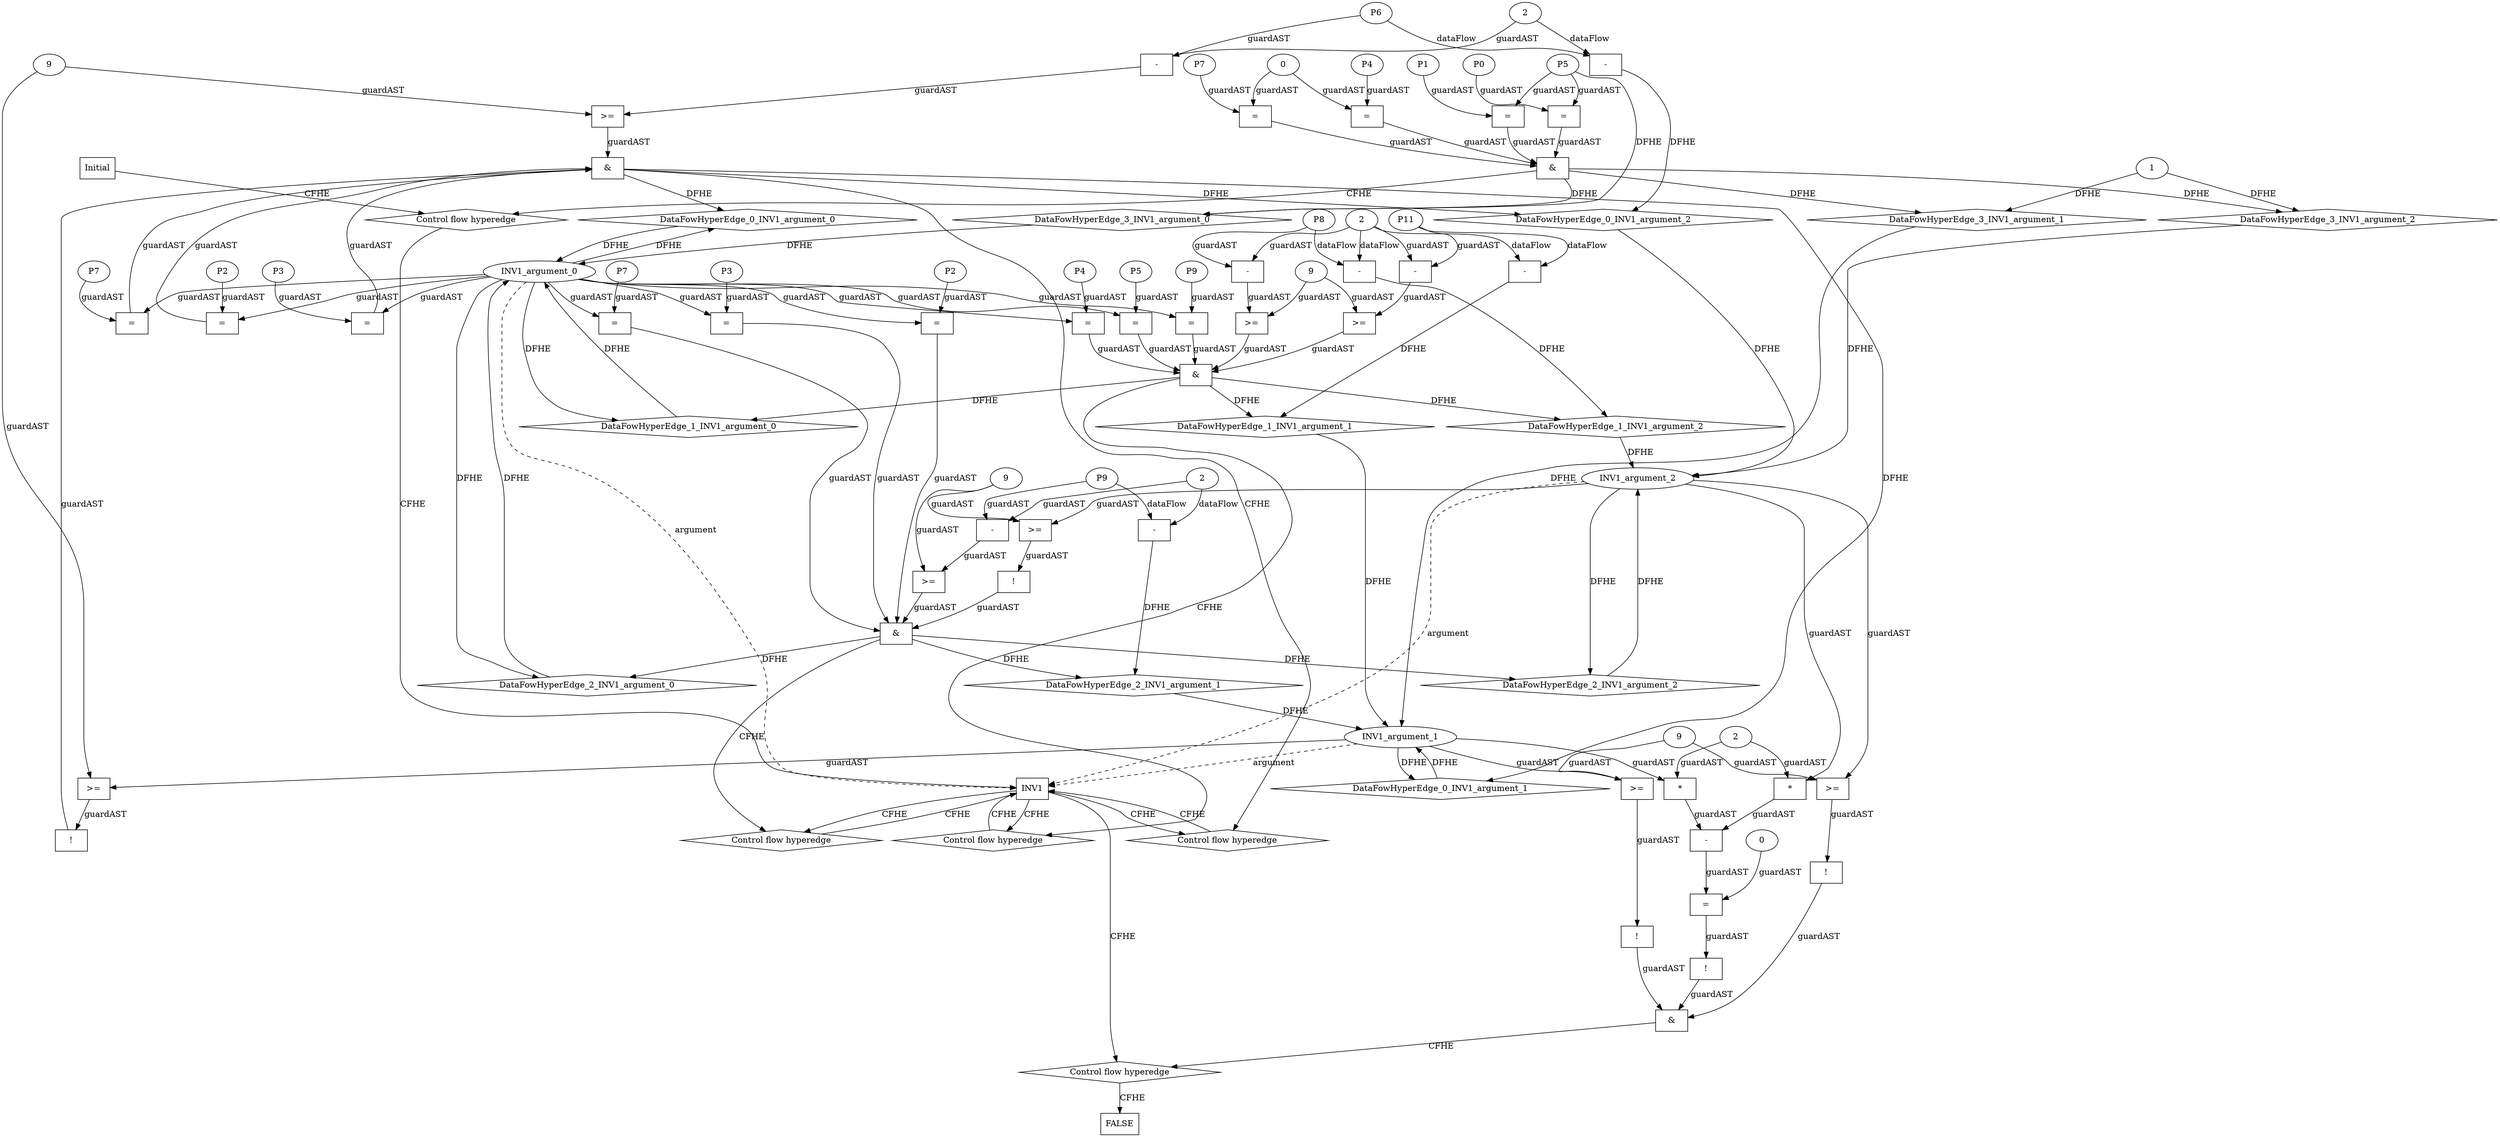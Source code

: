 digraph dag {
"INV1" [label="INV1" nodeName="INV1" class=CONTROL  shape="rect"];
FALSE [label="FALSE" nodeName=FALSE class=CONTROL  shape="rect"];
Initial [label="Initial" nodeName=Initial class=CONTROL  shape="rect"];
ControlFowHyperEdge_0 [label="Control flow hyperedge" nodeName=ControlFowHyperEdge_0 class=controlFlowHyperEdge shape="diamond"];
"INV1" -> ControlFowHyperEdge_0 [label="CFHE"]
ControlFowHyperEdge_0 -> "INV1" [label="CFHE"]
ControlFowHyperEdge_1 [label="Control flow hyperedge" nodeName=ControlFowHyperEdge_1 class=controlFlowHyperEdge shape="diamond"];
"INV1" -> ControlFowHyperEdge_1 [label="CFHE"]
ControlFowHyperEdge_1 -> "INV1" [label="CFHE"]
ControlFowHyperEdge_2 [label="Control flow hyperedge" nodeName=ControlFowHyperEdge_2 class=controlFlowHyperEdge shape="diamond"];
"INV1" -> ControlFowHyperEdge_2 [label="CFHE"]
ControlFowHyperEdge_2 -> "INV1" [label="CFHE"]
ControlFowHyperEdge_3 [label="Control flow hyperedge" nodeName=ControlFowHyperEdge_3 class=controlFlowHyperEdge shape="diamond"];
"Initial" -> ControlFowHyperEdge_3 [label="CFHE"]
ControlFowHyperEdge_3 -> "INV1" [label="CFHE"]
ControlFowHyperEdge_4 [label="Control flow hyperedge" nodeName=ControlFowHyperEdge_4 class=controlFlowHyperEdge shape="diamond"];
"INV1" -> ControlFowHyperEdge_4 [label="CFHE"]
ControlFowHyperEdge_4 -> "FALSE" [label="CFHE"]
"INV1_argument_0" [label="INV1_argument_0" nodeName=argument0 class=argument  head="INV1" shape="oval"];
"INV1_argument_0" -> "INV1"[label="argument" style="dashed"]
"INV1_argument_1" [label="INV1_argument_1" nodeName=argument1 class=argument  head="INV1" shape="oval"];
"INV1_argument_1" -> "INV1"[label="argument" style="dashed"]
"INV1_argument_2" [label="INV1_argument_2" nodeName=argument2 class=argument  head="INV1" shape="oval"];
"INV1_argument_2" -> "INV1"[label="argument" style="dashed"]

"xxxINV1___INV1_0xxx_and" [label="&" nodeName="xxxINV1___INV1_0xxx_and" class=Operator shape="rect"];
"xxxINV1___INV1_0xxxguard1_node_0" [label="=" nodeName="xxxINV1___INV1_0xxxguard1_node_0" class=Operator  shape="rect"];
"xxxINV1___INV1_0xxxguard1_node_1" [label="P7" nodeName="xxxINV1___INV1_0xxxguard1_node_1" class=symbolicConstant ];
"xxxINV1___INV1_0xxxguard1_node_1" -> "xxxINV1___INV1_0xxxguard1_node_0"[label="guardAST"]
"INV1_argument_0" -> "xxxINV1___INV1_0xxxguard1_node_0"[label="guardAST"]

"xxxINV1___INV1_0xxxguard1_node_0" -> "xxxINV1___INV1_0xxx_and" [label="guardAST"];
"xxxINV1___INV1_0xxxguard2_node_0" [label="!" nodeName="xxxINV1___INV1_0xxxguard2_node_0" class=Operator shape="rect"];
"xxxINV1___INV1_0xxxguard2_node_1" [label=">=" nodeName="xxxINV1___INV1_0xxxguard2_node_1" class=Operator  shape="rect"];
"xxxINV1___INV1_0xxxguard2_node_2" [label="9" nodeName="xxxINV1___INV1_0xxxguard2_node_2" class=IdealInt ];
"xxxINV1___INV1_0xxxguard2_node_1" -> "xxxINV1___INV1_0xxxguard2_node_0"[label="guardAST"]
"xxxINV1___INV1_0xxxguard2_node_2" -> "xxxINV1___INV1_0xxxguard2_node_1"[label="guardAST"]
"INV1_argument_1" -> "xxxINV1___INV1_0xxxguard2_node_1"[label="guardAST"]

"xxxINV1___INV1_0xxxguard2_node_0" -> "xxxINV1___INV1_0xxx_and" [label="guardAST"];
"xxxINV1___INV1_0xxxguard_0_node_0" [label="=" nodeName="xxxINV1___INV1_0xxxguard_0_node_0" class=Operator  shape="rect"];
"xxxINV1___INV1_0xxxguard_0_node_1" [label="P2" nodeName="xxxINV1___INV1_0xxxguard_0_node_1" class=symbolicConstant ];
"xxxINV1___INV1_0xxxguard_0_node_1" -> "xxxINV1___INV1_0xxxguard_0_node_0"[label="guardAST"]
"INV1_argument_0" -> "xxxINV1___INV1_0xxxguard_0_node_0"[label="guardAST"]

"xxxINV1___INV1_0xxxguard_0_node_0" -> "xxxINV1___INV1_0xxx_and" [label="guardAST"];
"xxxINV1___INV1_0xxxguard4_node_0" [label="=" nodeName="xxxINV1___INV1_0xxxguard4_node_0" class=Operator  shape="rect"];
"xxxINV1___INV1_0xxxguard4_node_1" [label="P3" nodeName="xxxINV1___INV1_0xxxguard4_node_1" class=symbolicConstant ];
"xxxINV1___INV1_0xxxguard4_node_1" -> "xxxINV1___INV1_0xxxguard4_node_0"[label="guardAST"]
"INV1_argument_0" -> "xxxINV1___INV1_0xxxguard4_node_0"[label="guardAST"]

"xxxINV1___INV1_0xxxguard4_node_0" -> "xxxINV1___INV1_0xxx_and" [label="guardAST"];
"xxxINV1___INV1_0xxxguard3_node_0" [label=">=" nodeName="xxxINV1___INV1_0xxxguard3_node_0" class=Operator  shape="rect"];
"xxxINV1___INV1_0xxxguard3_node_2" [label="-" nodeName="xxxINV1___INV1_0xxxguard3_node_2" class= Operator shape="rect"];
"xxxINV1___INV1_0xxxguard2_node_2" -> "xxxINV1___INV1_0xxxguard3_node_0"[label="guardAST"]
"xxxINV1___INV1_0xxxguard3_node_2" -> "xxxINV1___INV1_0xxxguard3_node_0"[label="guardAST"]
"xxxINV1___INV1_0xxxdataFlow_0_node_1" -> "xxxINV1___INV1_0xxxguard3_node_2"[label="guardAST"]
"xxxINV1___INV1_0xxxdataFlow_0_node_2" -> "xxxINV1___INV1_0xxxguard3_node_2"[label="guardAST"]

"xxxINV1___INV1_0xxxguard3_node_0" -> "xxxINV1___INV1_0xxx_and" [label="guardAST"];
"xxxINV1___INV1_0xxx_and" -> "ControlFowHyperEdge_0" [label="CFHE"];
"xxxINV1___INV1_0xxxdataFlow_0_node_0" [label="-" nodeName="xxxINV1___INV1_0xxxdataFlow_0_node_0" class= Operator shape="rect"];
"xxxINV1___INV1_0xxxdataFlow_0_node_1" [label="P6" nodeName="xxxINV1___INV1_0xxxdataFlow_0_node_1" class=symbolicConstant ];
"xxxINV1___INV1_0xxxdataFlow_0_node_2" [label="2" nodeName="xxxINV1___INV1_0xxxdataFlow_0_node_2" class=IdealInt ];
"xxxINV1___INV1_0xxxdataFlow_0_node_1" -> "xxxINV1___INV1_0xxxdataFlow_0_node_0"[label="dataFlow"]
"xxxINV1___INV1_0xxxdataFlow_0_node_2" -> "xxxINV1___INV1_0xxxdataFlow_0_node_0"[label="dataFlow"]

"xxxINV1___INV1_1xxx_and" [label="&" nodeName="xxxINV1___INV1_1xxx_and" class=Operator shape="rect"];
"xxxINV1___INV1_1xxxguard2_node_0" [label=">=" nodeName="xxxINV1___INV1_1xxxguard2_node_0" class=Operator  shape="rect"];
"xxxINV1___INV1_1xxxguard2_node_1" [label="9" nodeName="xxxINV1___INV1_1xxxguard2_node_1" class=IdealInt ];
"xxxINV1___INV1_1xxxguard2_node_2" [label="-" nodeName="xxxINV1___INV1_1xxxguard2_node_2" class= Operator shape="rect"];
"xxxINV1___INV1_1xxxguard2_node_1" -> "xxxINV1___INV1_1xxxguard2_node_0"[label="guardAST"]
"xxxINV1___INV1_1xxxguard2_node_2" -> "xxxINV1___INV1_1xxxguard2_node_0"[label="guardAST"]
"xxxINV1___INV1_1xxxdataFlow_0_node_1" -> "xxxINV1___INV1_1xxxguard2_node_2"[label="guardAST"]
"xxxINV1___INV1_1xxxdataFlow_0_node_2" -> "xxxINV1___INV1_1xxxguard2_node_2"[label="guardAST"]

"xxxINV1___INV1_1xxxguard2_node_0" -> "xxxINV1___INV1_1xxx_and" [label="guardAST"];
"xxxINV1___INV1_1xxxguard3_node_0" [label=">=" nodeName="xxxINV1___INV1_1xxxguard3_node_0" class=Operator  shape="rect"];
"xxxINV1___INV1_1xxxguard3_node_2" [label="-" nodeName="xxxINV1___INV1_1xxxguard3_node_2" class= Operator shape="rect"];
"xxxINV1___INV1_1xxxguard2_node_1" -> "xxxINV1___INV1_1xxxguard3_node_0"[label="guardAST"]
"xxxINV1___INV1_1xxxguard3_node_2" -> "xxxINV1___INV1_1xxxguard3_node_0"[label="guardAST"]
"xxxINV1___INV1_1xxxdataFlow1_node_1" -> "xxxINV1___INV1_1xxxguard3_node_2"[label="guardAST"]
"xxxINV1___INV1_1xxxdataFlow_0_node_2" -> "xxxINV1___INV1_1xxxguard3_node_2"[label="guardAST"]

"xxxINV1___INV1_1xxxguard3_node_0" -> "xxxINV1___INV1_1xxx_and" [label="guardAST"];
"xxxINV1___INV1_1xxxguard_0_node_0" [label="=" nodeName="xxxINV1___INV1_1xxxguard_0_node_0" class=Operator  shape="rect"];
"xxxINV1___INV1_1xxxguard_0_node_1" [label="P4" nodeName="xxxINV1___INV1_1xxxguard_0_node_1" class=symbolicConstant ];
"xxxINV1___INV1_1xxxguard_0_node_1" -> "xxxINV1___INV1_1xxxguard_0_node_0"[label="guardAST"]
"INV1_argument_0" -> "xxxINV1___INV1_1xxxguard_0_node_0"[label="guardAST"]

"xxxINV1___INV1_1xxxguard_0_node_0" -> "xxxINV1___INV1_1xxx_and" [label="guardAST"];
"xxxINV1___INV1_1xxxguard4_node_0" [label="=" nodeName="xxxINV1___INV1_1xxxguard4_node_0" class=Operator  shape="rect"];
"xxxINV1___INV1_1xxxguard4_node_1" [label="P5" nodeName="xxxINV1___INV1_1xxxguard4_node_1" class=symbolicConstant ];
"xxxINV1___INV1_1xxxguard4_node_1" -> "xxxINV1___INV1_1xxxguard4_node_0"[label="guardAST"]
"INV1_argument_0" -> "xxxINV1___INV1_1xxxguard4_node_0"[label="guardAST"]

"xxxINV1___INV1_1xxxguard4_node_0" -> "xxxINV1___INV1_1xxx_and" [label="guardAST"];
"xxxINV1___INV1_1xxxguard1_node_0" [label="=" nodeName="xxxINV1___INV1_1xxxguard1_node_0" class=Operator  shape="rect"];
"xxxINV1___INV1_1xxxguard1_node_1" [label="P9" nodeName="xxxINV1___INV1_1xxxguard1_node_1" class=symbolicConstant ];
"xxxINV1___INV1_1xxxguard1_node_1" -> "xxxINV1___INV1_1xxxguard1_node_0"[label="guardAST"]
"INV1_argument_0" -> "xxxINV1___INV1_1xxxguard1_node_0"[label="guardAST"]

"xxxINV1___INV1_1xxxguard1_node_0" -> "xxxINV1___INV1_1xxx_and" [label="guardAST"];
"xxxINV1___INV1_1xxx_and" -> "ControlFowHyperEdge_1" [label="CFHE"];
"xxxINV1___INV1_1xxxdataFlow_0_node_0" [label="-" nodeName="xxxINV1___INV1_1xxxdataFlow_0_node_0" class= Operator shape="rect"];
"xxxINV1___INV1_1xxxdataFlow_0_node_1" [label="P11" nodeName="xxxINV1___INV1_1xxxdataFlow_0_node_1" class=symbolicConstant ];
"xxxINV1___INV1_1xxxdataFlow_0_node_2" [label="2" nodeName="xxxINV1___INV1_1xxxdataFlow_0_node_2" class=IdealInt ];
"xxxINV1___INV1_1xxxdataFlow_0_node_1" -> "xxxINV1___INV1_1xxxdataFlow_0_node_0"[label="dataFlow"]
"xxxINV1___INV1_1xxxdataFlow_0_node_2" -> "xxxINV1___INV1_1xxxdataFlow_0_node_0"[label="dataFlow"]

"xxxINV1___INV1_1xxxdataFlow1_node_0" [label="-" nodeName="xxxINV1___INV1_1xxxdataFlow1_node_0" class= Operator shape="rect"];
"xxxINV1___INV1_1xxxdataFlow1_node_1" [label="P8" nodeName="xxxINV1___INV1_1xxxdataFlow1_node_1" class=symbolicConstant ];
"xxxINV1___INV1_1xxxdataFlow1_node_1" -> "xxxINV1___INV1_1xxxdataFlow1_node_0"[label="dataFlow"]
"xxxINV1___INV1_1xxxdataFlow_0_node_2" -> "xxxINV1___INV1_1xxxdataFlow1_node_0"[label="dataFlow"]

"xxxINV1___INV1_2xxx_and" [label="&" nodeName="xxxINV1___INV1_2xxx_and" class=Operator shape="rect"];
"xxxINV1___INV1_2xxxguard3_node_0" [label=">=" nodeName="xxxINV1___INV1_2xxxguard3_node_0" class=Operator  shape="rect"];
"xxxINV1___INV1_2xxxguard3_node_2" [label="-" nodeName="xxxINV1___INV1_2xxxguard3_node_2" class= Operator shape="rect"];
"xxxINV1___INV1_2xxxguard2_node_2" -> "xxxINV1___INV1_2xxxguard3_node_0"[label="guardAST"]
"xxxINV1___INV1_2xxxguard3_node_2" -> "xxxINV1___INV1_2xxxguard3_node_0"[label="guardAST"]
"xxxINV1___INV1_2xxxdataFlow_0_node_1" -> "xxxINV1___INV1_2xxxguard3_node_2"[label="guardAST"]
"xxxINV1___INV1_2xxxdataFlow_0_node_2" -> "xxxINV1___INV1_2xxxguard3_node_2"[label="guardAST"]

"xxxINV1___INV1_2xxxguard3_node_0" -> "xxxINV1___INV1_2xxx_and" [label="guardAST"];
"xxxINV1___INV1_2xxxguard4_node_0" [label="=" nodeName="xxxINV1___INV1_2xxxguard4_node_0" class=Operator  shape="rect"];
"xxxINV1___INV1_2xxxguard4_node_1" [label="P3" nodeName="xxxINV1___INV1_2xxxguard4_node_1" class=symbolicConstant ];
"xxxINV1___INV1_2xxxguard4_node_1" -> "xxxINV1___INV1_2xxxguard4_node_0"[label="guardAST"]
"INV1_argument_0" -> "xxxINV1___INV1_2xxxguard4_node_0"[label="guardAST"]

"xxxINV1___INV1_2xxxguard4_node_0" -> "xxxINV1___INV1_2xxx_and" [label="guardAST"];
"xxxINV1___INV1_2xxxguard_0_node_0" [label="=" nodeName="xxxINV1___INV1_2xxxguard_0_node_0" class=Operator  shape="rect"];
"xxxINV1___INV1_2xxxguard_0_node_1" [label="P2" nodeName="xxxINV1___INV1_2xxxguard_0_node_1" class=symbolicConstant ];
"xxxINV1___INV1_2xxxguard_0_node_1" -> "xxxINV1___INV1_2xxxguard_0_node_0"[label="guardAST"]
"INV1_argument_0" -> "xxxINV1___INV1_2xxxguard_0_node_0"[label="guardAST"]

"xxxINV1___INV1_2xxxguard_0_node_0" -> "xxxINV1___INV1_2xxx_and" [label="guardAST"];
"xxxINV1___INV1_2xxxguard2_node_0" [label="!" nodeName="xxxINV1___INV1_2xxxguard2_node_0" class=Operator shape="rect"];
"xxxINV1___INV1_2xxxguard2_node_1" [label=">=" nodeName="xxxINV1___INV1_2xxxguard2_node_1" class=Operator  shape="rect"];
"xxxINV1___INV1_2xxxguard2_node_2" [label="9" nodeName="xxxINV1___INV1_2xxxguard2_node_2" class=IdealInt ];
"xxxINV1___INV1_2xxxguard2_node_1" -> "xxxINV1___INV1_2xxxguard2_node_0"[label="guardAST"]
"xxxINV1___INV1_2xxxguard2_node_2" -> "xxxINV1___INV1_2xxxguard2_node_1"[label="guardAST"]
"INV1_argument_2" -> "xxxINV1___INV1_2xxxguard2_node_1"[label="guardAST"]

"xxxINV1___INV1_2xxxguard2_node_0" -> "xxxINV1___INV1_2xxx_and" [label="guardAST"];
"xxxINV1___INV1_2xxxguard1_node_0" [label="=" nodeName="xxxINV1___INV1_2xxxguard1_node_0" class=Operator  shape="rect"];
"xxxINV1___INV1_2xxxguard1_node_1" [label="P7" nodeName="xxxINV1___INV1_2xxxguard1_node_1" class=symbolicConstant ];
"xxxINV1___INV1_2xxxguard1_node_1" -> "xxxINV1___INV1_2xxxguard1_node_0"[label="guardAST"]
"INV1_argument_0" -> "xxxINV1___INV1_2xxxguard1_node_0"[label="guardAST"]

"xxxINV1___INV1_2xxxguard1_node_0" -> "xxxINV1___INV1_2xxx_and" [label="guardAST"];
"xxxINV1___INV1_2xxx_and" -> "ControlFowHyperEdge_2" [label="CFHE"];
"xxxINV1___INV1_2xxxdataFlow_0_node_0" [label="-" nodeName="xxxINV1___INV1_2xxxdataFlow_0_node_0" class= Operator shape="rect"];
"xxxINV1___INV1_2xxxdataFlow_0_node_1" [label="P9" nodeName="xxxINV1___INV1_2xxxdataFlow_0_node_1" class=symbolicConstant ];
"xxxINV1___INV1_2xxxdataFlow_0_node_2" [label="2" nodeName="xxxINV1___INV1_2xxxdataFlow_0_node_2" class=IdealInt ];
"xxxINV1___INV1_2xxxdataFlow_0_node_1" -> "xxxINV1___INV1_2xxxdataFlow_0_node_0"[label="dataFlow"]
"xxxINV1___INV1_2xxxdataFlow_0_node_2" -> "xxxINV1___INV1_2xxxdataFlow_0_node_0"[label="dataFlow"]

"xxxINV1___Initial_3xxx_and" [label="&" nodeName="xxxINV1___Initial_3xxx_and" class=Operator shape="rect"];
"xxxINV1___Initial_3xxxguard_0_node_0" [label="=" nodeName="xxxINV1___Initial_3xxxguard_0_node_0" class=Operator  shape="rect"];
"xxxINV1___Initial_3xxxguard_0_node_1" [label="P0" nodeName="xxxINV1___Initial_3xxxguard_0_node_1" class=symbolicConstant ];
"xxxINV1___Initial_3xxxguard_0_node_1" -> "xxxINV1___Initial_3xxxguard_0_node_0"[label="guardAST"]
"xxxINV1___Initial_3xxxdataFlow_0_node_0" -> "xxxINV1___Initial_3xxxguard_0_node_0"[label="guardAST"]

"xxxINV1___Initial_3xxxguard_0_node_0" -> "xxxINV1___Initial_3xxx_and" [label="guardAST"];
"xxxINV1___Initial_3xxxguard1_node_0" [label="=" nodeName="xxxINV1___Initial_3xxxguard1_node_0" class=Operator  shape="rect"];
"xxxINV1___Initial_3xxxguard1_node_1" [label="P7" nodeName="xxxINV1___Initial_3xxxguard1_node_1" class=symbolicConstant ];
"xxxINV1___Initial_3xxxguard1_node_2" [label="0" nodeName="xxxINV1___Initial_3xxxguard1_node_2" class=IdealInt ];
"xxxINV1___Initial_3xxxguard1_node_1" -> "xxxINV1___Initial_3xxxguard1_node_0"[label="guardAST"]
"xxxINV1___Initial_3xxxguard1_node_2" -> "xxxINV1___Initial_3xxxguard1_node_0"[label="guardAST"]

"xxxINV1___Initial_3xxxguard1_node_0" -> "xxxINV1___Initial_3xxx_and" [label="guardAST"];
"xxxINV1___Initial_3xxxguard2_node_0" [label="=" nodeName="xxxINV1___Initial_3xxxguard2_node_0" class=Operator  shape="rect"];
"xxxINV1___Initial_3xxxguard2_node_1" [label="P4" nodeName="xxxINV1___Initial_3xxxguard2_node_1" class=symbolicConstant ];
"xxxINV1___Initial_3xxxguard2_node_1" -> "xxxINV1___Initial_3xxxguard2_node_0"[label="guardAST"]
"xxxINV1___Initial_3xxxguard1_node_2" -> "xxxINV1___Initial_3xxxguard2_node_0"[label="guardAST"]

"xxxINV1___Initial_3xxxguard2_node_0" -> "xxxINV1___Initial_3xxx_and" [label="guardAST"];
"xxxINV1___Initial_3xxxguard3_node_0" [label="=" nodeName="xxxINV1___Initial_3xxxguard3_node_0" class=Operator  shape="rect"];
"xxxINV1___Initial_3xxxguard3_node_1" [label="P1" nodeName="xxxINV1___Initial_3xxxguard3_node_1" class=symbolicConstant ];
"xxxINV1___Initial_3xxxguard3_node_1" -> "xxxINV1___Initial_3xxxguard3_node_0"[label="guardAST"]
"xxxINV1___Initial_3xxxdataFlow_0_node_0" -> "xxxINV1___Initial_3xxxguard3_node_0"[label="guardAST"]

"xxxINV1___Initial_3xxxguard3_node_0" -> "xxxINV1___Initial_3xxx_and" [label="guardAST"];
"xxxINV1___Initial_3xxx_and" -> "ControlFowHyperEdge_3" [label="CFHE"];
"xxxINV1___Initial_3xxxdataFlow_0_node_0" [label="P5" nodeName="xxxINV1___Initial_3xxxdataFlow_0_node_0" class=symbolicConstant ];

"xxxINV1___Initial_3xxxdataFlow1_node_0" [label="1" nodeName="xxxINV1___Initial_3xxxdataFlow1_node_0" class=IdealInt ];


"xxxFALSE___INV1_4xxx_and" [label="&" nodeName="xxxFALSE___INV1_4xxx_and" class=Operator shape="rect"];
"xxxFALSE___INV1_4xxxguard_0_node_0" [label="!" nodeName="xxxFALSE___INV1_4xxxguard_0_node_0" class=Operator shape="rect"];
"xxxFALSE___INV1_4xxxguard_0_node_1" [label=">=" nodeName="xxxFALSE___INV1_4xxxguard_0_node_1" class=Operator  shape="rect"];
"xxxFALSE___INV1_4xxxguard_0_node_2" [label="9" nodeName="xxxFALSE___INV1_4xxxguard_0_node_2" class=IdealInt ];
"xxxFALSE___INV1_4xxxguard_0_node_1" -> "xxxFALSE___INV1_4xxxguard_0_node_0"[label="guardAST"]
"xxxFALSE___INV1_4xxxguard_0_node_2" -> "xxxFALSE___INV1_4xxxguard_0_node_1"[label="guardAST"]
"INV1_argument_2" -> "xxxFALSE___INV1_4xxxguard_0_node_1"[label="guardAST"]

"xxxFALSE___INV1_4xxxguard_0_node_0" -> "xxxFALSE___INV1_4xxx_and" [label="guardAST"];
"xxxFALSE___INV1_4xxxguard1_node_0" [label="!" nodeName="xxxFALSE___INV1_4xxxguard1_node_0" class=Operator shape="rect"];
"xxxFALSE___INV1_4xxxguard1_node_1" [label=">=" nodeName="xxxFALSE___INV1_4xxxguard1_node_1" class=Operator  shape="rect"];
"xxxFALSE___INV1_4xxxguard1_node_1" -> "xxxFALSE___INV1_4xxxguard1_node_0"[label="guardAST"]
"xxxFALSE___INV1_4xxxguard_0_node_2" -> "xxxFALSE___INV1_4xxxguard1_node_1"[label="guardAST"]
"INV1_argument_1" -> "xxxFALSE___INV1_4xxxguard1_node_1"[label="guardAST"]

"xxxFALSE___INV1_4xxxguard1_node_0" -> "xxxFALSE___INV1_4xxx_and" [label="guardAST"];
"xxxFALSE___INV1_4xxxguard2_node_0" [label="!" nodeName="xxxFALSE___INV1_4xxxguard2_node_0" class=Operator shape="rect"];
"xxxFALSE___INV1_4xxxguard2_node_1" [label="=" nodeName="xxxFALSE___INV1_4xxxguard2_node_1" class=Operator  shape="rect"];
"xxxFALSE___INV1_4xxxguard2_node_2" [label="-" nodeName="xxxFALSE___INV1_4xxxguard2_node_2" class= Operator shape="rect"];
"xxxFALSE___INV1_4xxxguard2_node_3" [label="*" nodeName="xxxFALSE___INV1_4xxxguard2_node_3" class=Operator  shape="rect"];
"xxxFALSE___INV1_4xxxguard2_node_4" [label="2" nodeName="xxxFALSE___INV1_4xxxguard2_node_4" class=constant ];
"xxxFALSE___INV1_4xxxguard2_node_6" [label="*" nodeName="xxxFALSE___INV1_4xxxguard2_node_6" class=Operator  shape="rect"];
"xxxFALSE___INV1_4xxxguard2_node_4" [label="2" nodeName="xxxFALSE___INV1_4xxxguard2_node_4" class=constant ];
"xxxFALSE___INV1_4xxxguard2_node_9" [label="0" nodeName="xxxFALSE___INV1_4xxxguard2_node_9" class=IdealInt ];
"xxxFALSE___INV1_4xxxguard2_node_1" -> "xxxFALSE___INV1_4xxxguard2_node_0"[label="guardAST"]
"xxxFALSE___INV1_4xxxguard2_node_2" -> "xxxFALSE___INV1_4xxxguard2_node_1"[label="guardAST"]
"xxxFALSE___INV1_4xxxguard2_node_9" -> "xxxFALSE___INV1_4xxxguard2_node_1"[label="guardAST"]
"xxxFALSE___INV1_4xxxguard2_node_3" -> "xxxFALSE___INV1_4xxxguard2_node_2"[label="guardAST"]
"xxxFALSE___INV1_4xxxguard2_node_6" -> "xxxFALSE___INV1_4xxxguard2_node_2"[label="guardAST"]
"xxxFALSE___INV1_4xxxguard2_node_4" -> "xxxFALSE___INV1_4xxxguard2_node_3"[label="guardAST"]
"INV1_argument_1" -> "xxxFALSE___INV1_4xxxguard2_node_3"[label="guardAST"]
"INV1_argument_2" -> "xxxFALSE___INV1_4xxxguard2_node_6"[label="guardAST"]
"xxxFALSE___INV1_4xxxguard2_node_4" -> "xxxFALSE___INV1_4xxxguard2_node_6"[label="guardAST"]

"xxxFALSE___INV1_4xxxguard2_node_0" -> "xxxFALSE___INV1_4xxx_and" [label="guardAST"];
"xxxFALSE___INV1_4xxx_and" -> "ControlFowHyperEdge_4" [label="CFHE"];
"INV1_argument_0" -> "DataFowHyperEdge_0_INV1_argument_0"[label="DFHE"]
"DataFowHyperEdge_0_INV1_argument_0" [label="DataFowHyperEdge_0_INV1_argument_0" nodeName="DataFowHyperEdge_0_INV1_argument_0" class=DataFlowHyperedge shape="diamond"];
"DataFowHyperEdge_0_INV1_argument_0" -> "INV1_argument_0"[label="DFHE"]
"xxxINV1___INV1_0xxx_and" -> "DataFowHyperEdge_0_INV1_argument_0"[label="DFHE"]
"INV1_argument_1" -> "DataFowHyperEdge_0_INV1_argument_1"[label="DFHE"]
"DataFowHyperEdge_0_INV1_argument_1" [label="DataFowHyperEdge_0_INV1_argument_1" nodeName="DataFowHyperEdge_0_INV1_argument_1" class=DataFlowHyperedge shape="diamond"];
"DataFowHyperEdge_0_INV1_argument_1" -> "INV1_argument_1"[label="DFHE"]
"xxxINV1___INV1_0xxx_and" -> "DataFowHyperEdge_0_INV1_argument_1"[label="DFHE"]
"INV1_argument_0" -> "DataFowHyperEdge_1_INV1_argument_0"[label="DFHE"]
"DataFowHyperEdge_1_INV1_argument_0" [label="DataFowHyperEdge_1_INV1_argument_0" nodeName="DataFowHyperEdge_1_INV1_argument_0" class=DataFlowHyperedge shape="diamond"];
"DataFowHyperEdge_1_INV1_argument_0" -> "INV1_argument_0"[label="DFHE"]
"xxxINV1___INV1_1xxx_and" -> "DataFowHyperEdge_1_INV1_argument_0"[label="DFHE"]
"INV1_argument_0" -> "DataFowHyperEdge_2_INV1_argument_0"[label="DFHE"]
"DataFowHyperEdge_2_INV1_argument_0" [label="DataFowHyperEdge_2_INV1_argument_0" nodeName="DataFowHyperEdge_2_INV1_argument_0" class=DataFlowHyperedge shape="diamond"];
"DataFowHyperEdge_2_INV1_argument_0" -> "INV1_argument_0"[label="DFHE"]
"xxxINV1___INV1_2xxx_and" -> "DataFowHyperEdge_2_INV1_argument_0"[label="DFHE"]
"INV1_argument_2" -> "DataFowHyperEdge_2_INV1_argument_2"[label="DFHE"]
"DataFowHyperEdge_2_INV1_argument_2" [label="DataFowHyperEdge_2_INV1_argument_2" nodeName="DataFowHyperEdge_2_INV1_argument_2" class=DataFlowHyperedge shape="diamond"];
"DataFowHyperEdge_2_INV1_argument_2" -> "INV1_argument_2"[label="DFHE"]
"xxxINV1___INV1_2xxx_and" -> "DataFowHyperEdge_2_INV1_argument_2"[label="DFHE"]
"DataFowHyperEdge_0_INV1_argument_2" [label="DataFowHyperEdge_0_INV1_argument_2" nodeName="DataFowHyperEdge_0_INV1_argument_2" class=DataFlowHyperedge shape="diamond"];
"DataFowHyperEdge_0_INV1_argument_2" -> "INV1_argument_2"[label="DFHE"]
"xxxINV1___INV1_0xxx_and" -> "DataFowHyperEdge_0_INV1_argument_2"[label="DFHE"]
"xxxINV1___INV1_0xxxdataFlow_0_node_0" -> "DataFowHyperEdge_0_INV1_argument_2" [label="DFHE"];
"DataFowHyperEdge_1_INV1_argument_1" [label="DataFowHyperEdge_1_INV1_argument_1" nodeName="DataFowHyperEdge_1_INV1_argument_1" class=DataFlowHyperedge shape="diamond"];
"DataFowHyperEdge_1_INV1_argument_1" -> "INV1_argument_1"[label="DFHE"]
"xxxINV1___INV1_1xxx_and" -> "DataFowHyperEdge_1_INV1_argument_1"[label="DFHE"]
"xxxINV1___INV1_1xxxdataFlow_0_node_0" -> "DataFowHyperEdge_1_INV1_argument_1" [label="DFHE"];
"DataFowHyperEdge_1_INV1_argument_2" [label="DataFowHyperEdge_1_INV1_argument_2" nodeName="DataFowHyperEdge_1_INV1_argument_2" class=DataFlowHyperedge shape="diamond"];
"DataFowHyperEdge_1_INV1_argument_2" -> "INV1_argument_2"[label="DFHE"]
"xxxINV1___INV1_1xxx_and" -> "DataFowHyperEdge_1_INV1_argument_2"[label="DFHE"]
"xxxINV1___INV1_1xxxdataFlow1_node_0" -> "DataFowHyperEdge_1_INV1_argument_2" [label="DFHE"];
"DataFowHyperEdge_2_INV1_argument_1" [label="DataFowHyperEdge_2_INV1_argument_1" nodeName="DataFowHyperEdge_2_INV1_argument_1" class=DataFlowHyperedge shape="diamond"];
"DataFowHyperEdge_2_INV1_argument_1" -> "INV1_argument_1"[label="DFHE"]
"xxxINV1___INV1_2xxx_and" -> "DataFowHyperEdge_2_INV1_argument_1"[label="DFHE"]
"xxxINV1___INV1_2xxxdataFlow_0_node_0" -> "DataFowHyperEdge_2_INV1_argument_1" [label="DFHE"];
"DataFowHyperEdge_3_INV1_argument_0" [label="DataFowHyperEdge_3_INV1_argument_0" nodeName="DataFowHyperEdge_3_INV1_argument_0" class=DataFlowHyperedge shape="diamond"];
"DataFowHyperEdge_3_INV1_argument_0" -> "INV1_argument_0"[label="DFHE"]
"xxxINV1___Initial_3xxx_and" -> "DataFowHyperEdge_3_INV1_argument_0"[label="DFHE"]
"xxxINV1___Initial_3xxxdataFlow_0_node_0" -> "DataFowHyperEdge_3_INV1_argument_0" [label="DFHE"];
"DataFowHyperEdge_3_INV1_argument_1" [label="DataFowHyperEdge_3_INV1_argument_1" nodeName="DataFowHyperEdge_3_INV1_argument_1" class=DataFlowHyperedge shape="diamond"];
"DataFowHyperEdge_3_INV1_argument_1" -> "INV1_argument_1"[label="DFHE"]
"xxxINV1___Initial_3xxx_and" -> "DataFowHyperEdge_3_INV1_argument_1"[label="DFHE"]
"xxxINV1___Initial_3xxxdataFlow1_node_0" -> "DataFowHyperEdge_3_INV1_argument_1" [label="DFHE"];
"DataFowHyperEdge_3_INV1_argument_2" [label="DataFowHyperEdge_3_INV1_argument_2" nodeName="DataFowHyperEdge_3_INV1_argument_2" class=DataFlowHyperedge shape="diamond"];
"DataFowHyperEdge_3_INV1_argument_2" -> "INV1_argument_2"[label="DFHE"]
"xxxINV1___Initial_3xxx_and" -> "DataFowHyperEdge_3_INV1_argument_2"[label="DFHE"]
"xxxINV1___Initial_3xxxdataFlow1_node_0" -> "DataFowHyperEdge_3_INV1_argument_2" [label="DFHE"];




}
